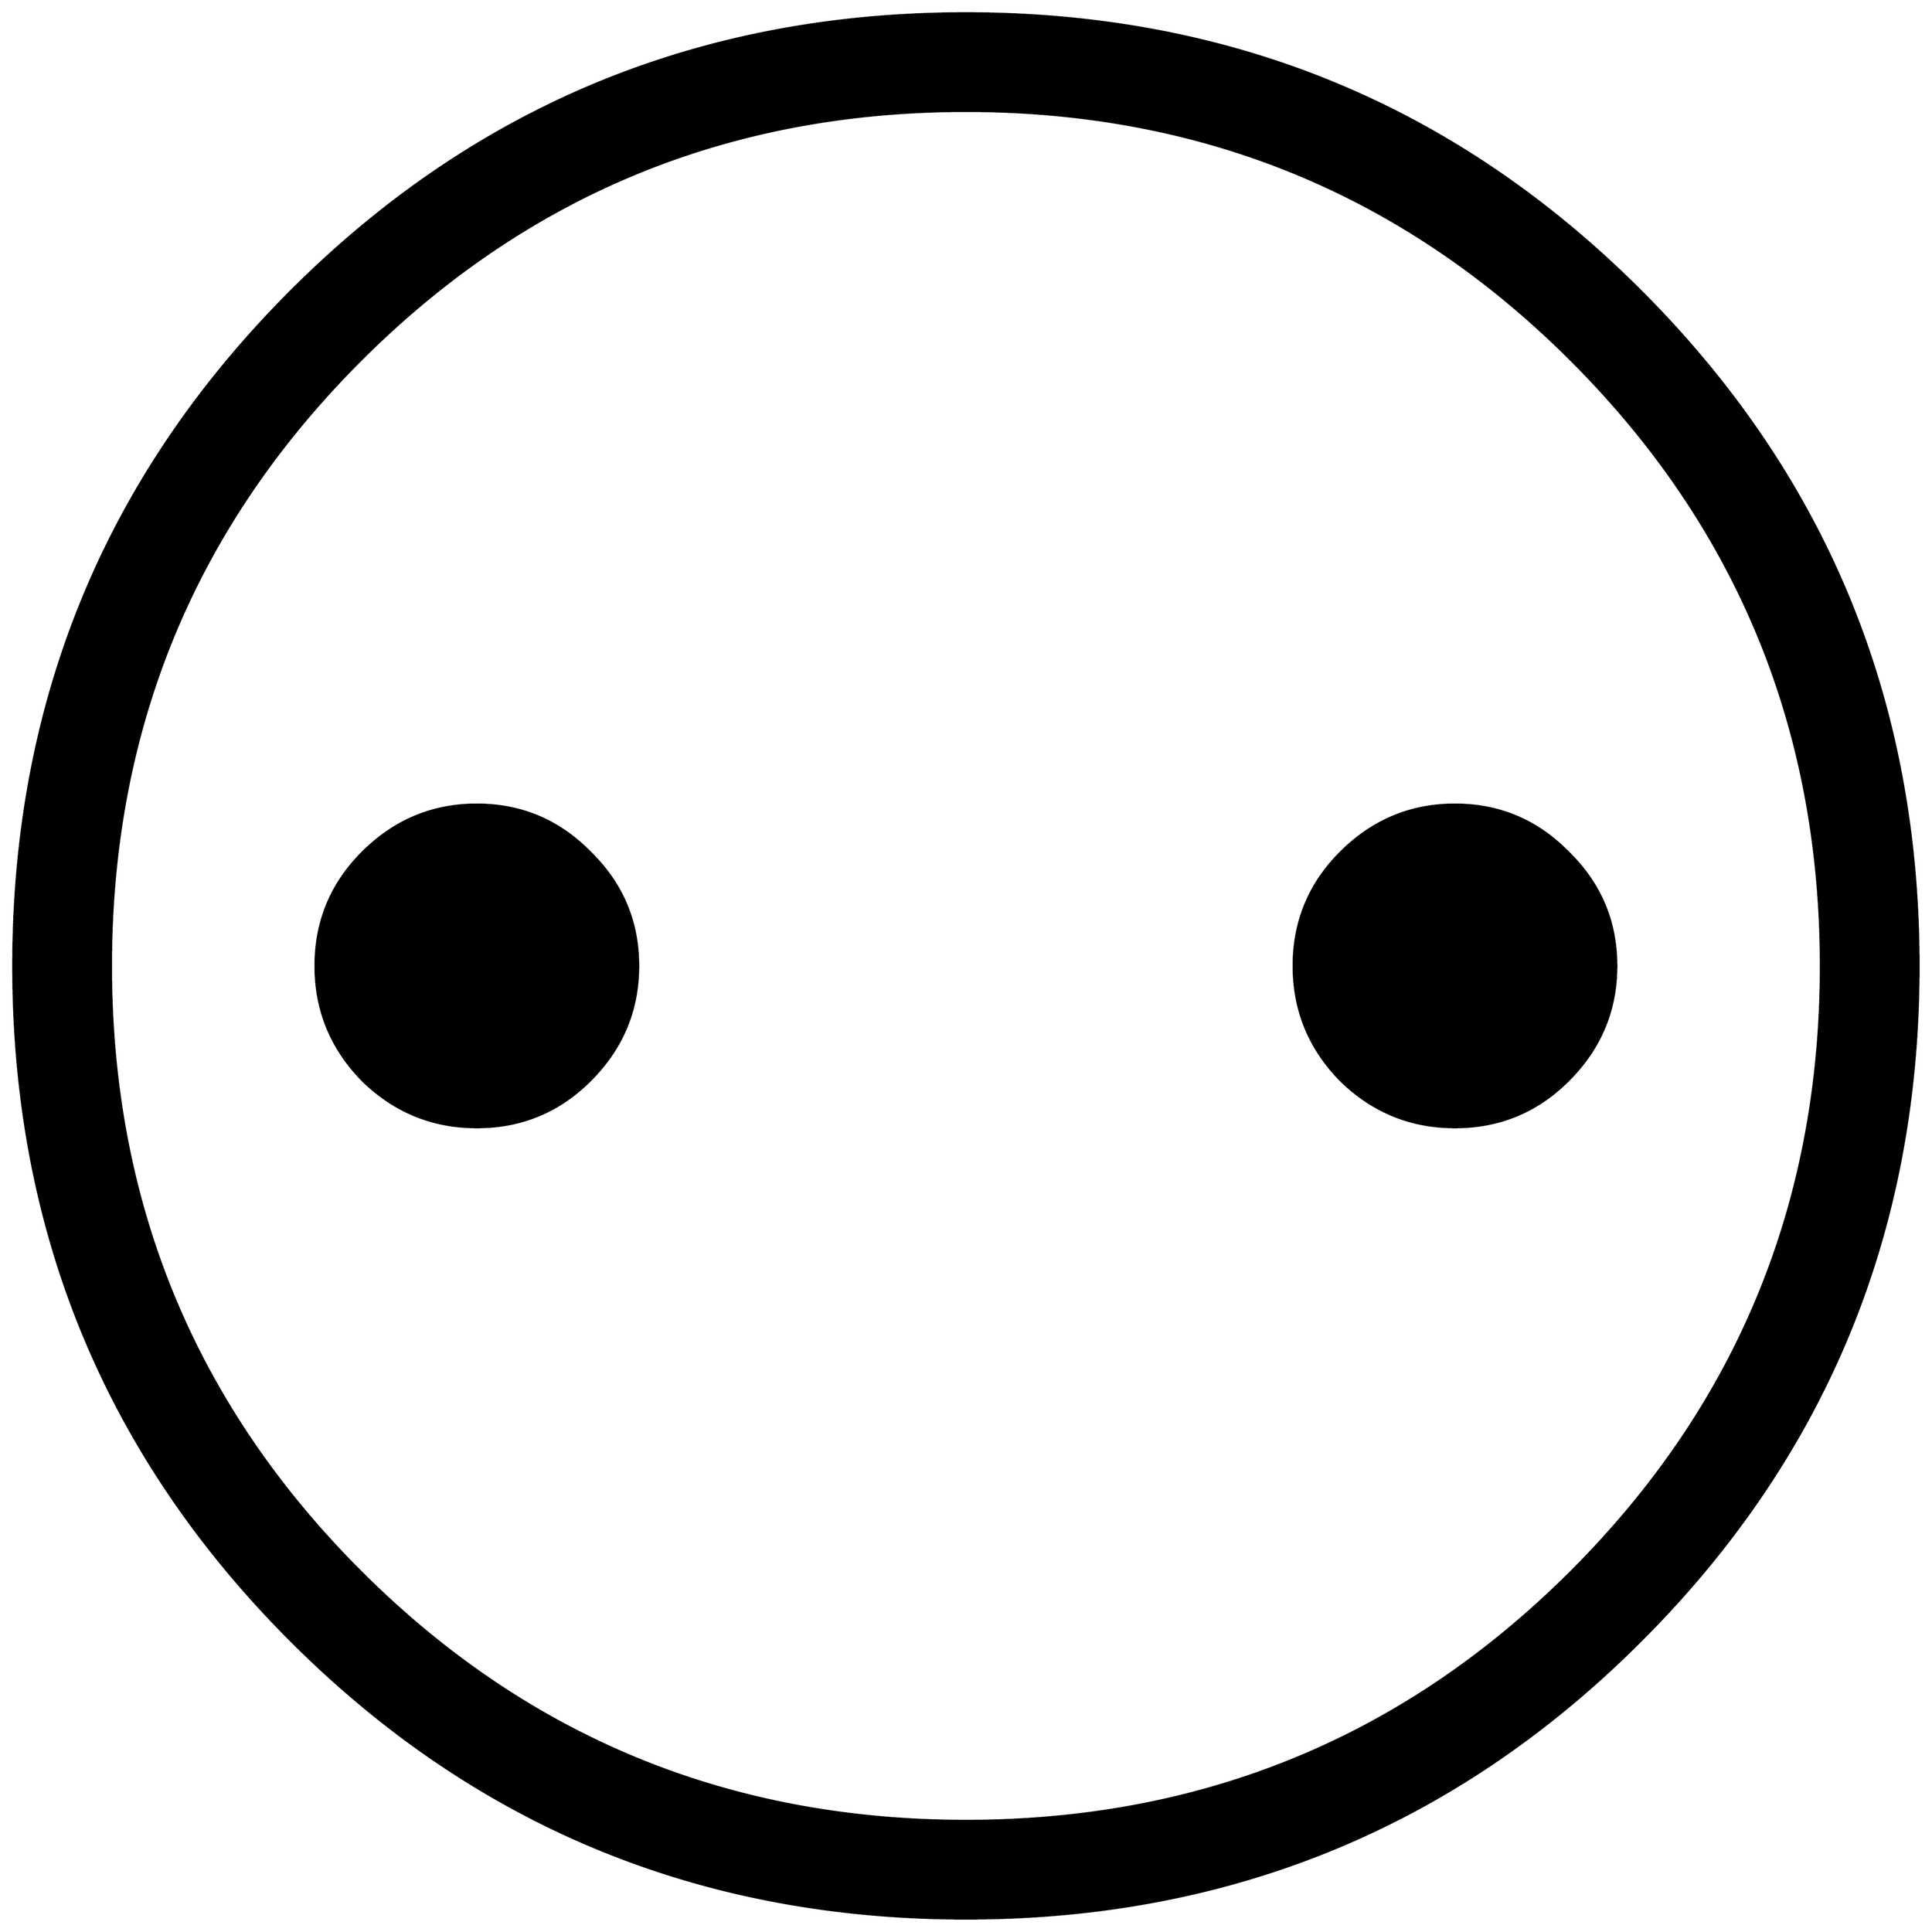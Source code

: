 


\begin{tikzpicture}[y=0.80pt, x=0.80pt, yscale=-1.0, xscale=1.0, inner sep=0pt, outer sep=0pt]
\begin{scope}[shift={(100.0,1706.0)},nonzero rule]
  \path[draw=.,fill=.,line width=1.600pt] (1998.0,-582.0) ..
    controls (1998.0,-311.333) and (1903.333,-81.333) ..
    (1714.0,108.0) .. controls (1524.667,297.333) and (1294.667,392.0)
    .. (1024.0,392.0) .. controls (753.333,392.0) and
    (523.333,297.333) .. (334.0,108.0) .. controls (144.667,-81.333) and
    (50.0,-311.333) .. (50.0,-582.0) .. controls (50.0,-852.667) and
    (144.667,-1082.667) .. (334.0,-1272.0) .. controls
    (523.333,-1461.333) and (753.333,-1556.0) .. (1024.0,-1556.0) ..
    controls (1294.667,-1556.0) and (1524.667,-1461.333) ..
    (1714.0,-1272.0) .. controls (1903.333,-1082.667) and
    (1998.0,-852.667) .. (1998.0,-582.0) -- cycle(1898.0,-582.0)
    .. controls (1898.0,-824.667) and (1813.0,-1031.0) ..
    (1643.0,-1201.0) .. controls (1473.0,-1371.0) and
    (1266.667,-1456.0) .. (1024.0,-1456.0) .. controls
    (781.333,-1456.0) and (575.0,-1371.0) .. (405.0,-1201.0) ..
    controls (235.0,-1031.0) and (150.0,-824.667) ..
    (150.0,-582.0) .. controls (150.0,-339.333) and (235.0,-133.0)
    .. (405.0,37.0) .. controls (575.0,207.0) and (781.333,292.0)
    .. (1024.0,292.0) .. controls (1266.667,292.0) and
    (1473.0,207.0) .. (1643.0,37.0) .. controls (1813.0,-133.0)
    and (1898.0,-339.333) .. (1898.0,-582.0) --
    cycle(1689.0,-582.0) .. controls (1689.0,-536.667) and
    (1672.667,-497.667) .. (1640.0,-465.0) .. controls
    (1608.0,-433.0) and (1569.333,-417.0) .. (1524.0,-417.0) ..
    controls (1478.667,-417.0) and (1439.667,-433.0) ..
    (1407.0,-465.0) .. controls (1375.0,-497.667) and
    (1359.0,-536.667) .. (1359.0,-582.0) .. controls
    (1359.0,-627.333) and (1375.0,-666.0) .. (1407.0,-698.0) ..
    controls (1439.667,-730.667) and (1478.667,-747.0) ..
    (1524.0,-747.0) .. controls (1569.333,-747.0) and
    (1608.0,-730.667) .. (1640.0,-698.0) .. controls
    (1672.667,-666.0) and (1689.0,-627.333) .. (1689.0,-582.0) --
    cycle(689.0,-582.0) .. controls (689.0,-536.667) and
    (672.667,-497.667) .. (640.0,-465.0) .. controls (608.0,-433.0)
    and (569.333,-417.0) .. (524.0,-417.0) .. controls
    (478.667,-417.0) and (439.667,-433.0) .. (407.0,-465.0) ..
    controls (375.0,-497.667) and (359.0,-536.667) .. (359.0,-582.0)
    .. controls (359.0,-627.333) and (375.0,-666.0) ..
    (407.0,-698.0) .. controls (439.667,-730.667) and (478.667,-747.0)
    .. (524.0,-747.0) .. controls (569.333,-747.0) and
    (608.0,-730.667) .. (640.0,-698.0) .. controls (672.667,-666.0)
    and (689.0,-627.333) .. (689.0,-582.0) -- cycle;
\end{scope}

\end{tikzpicture}

